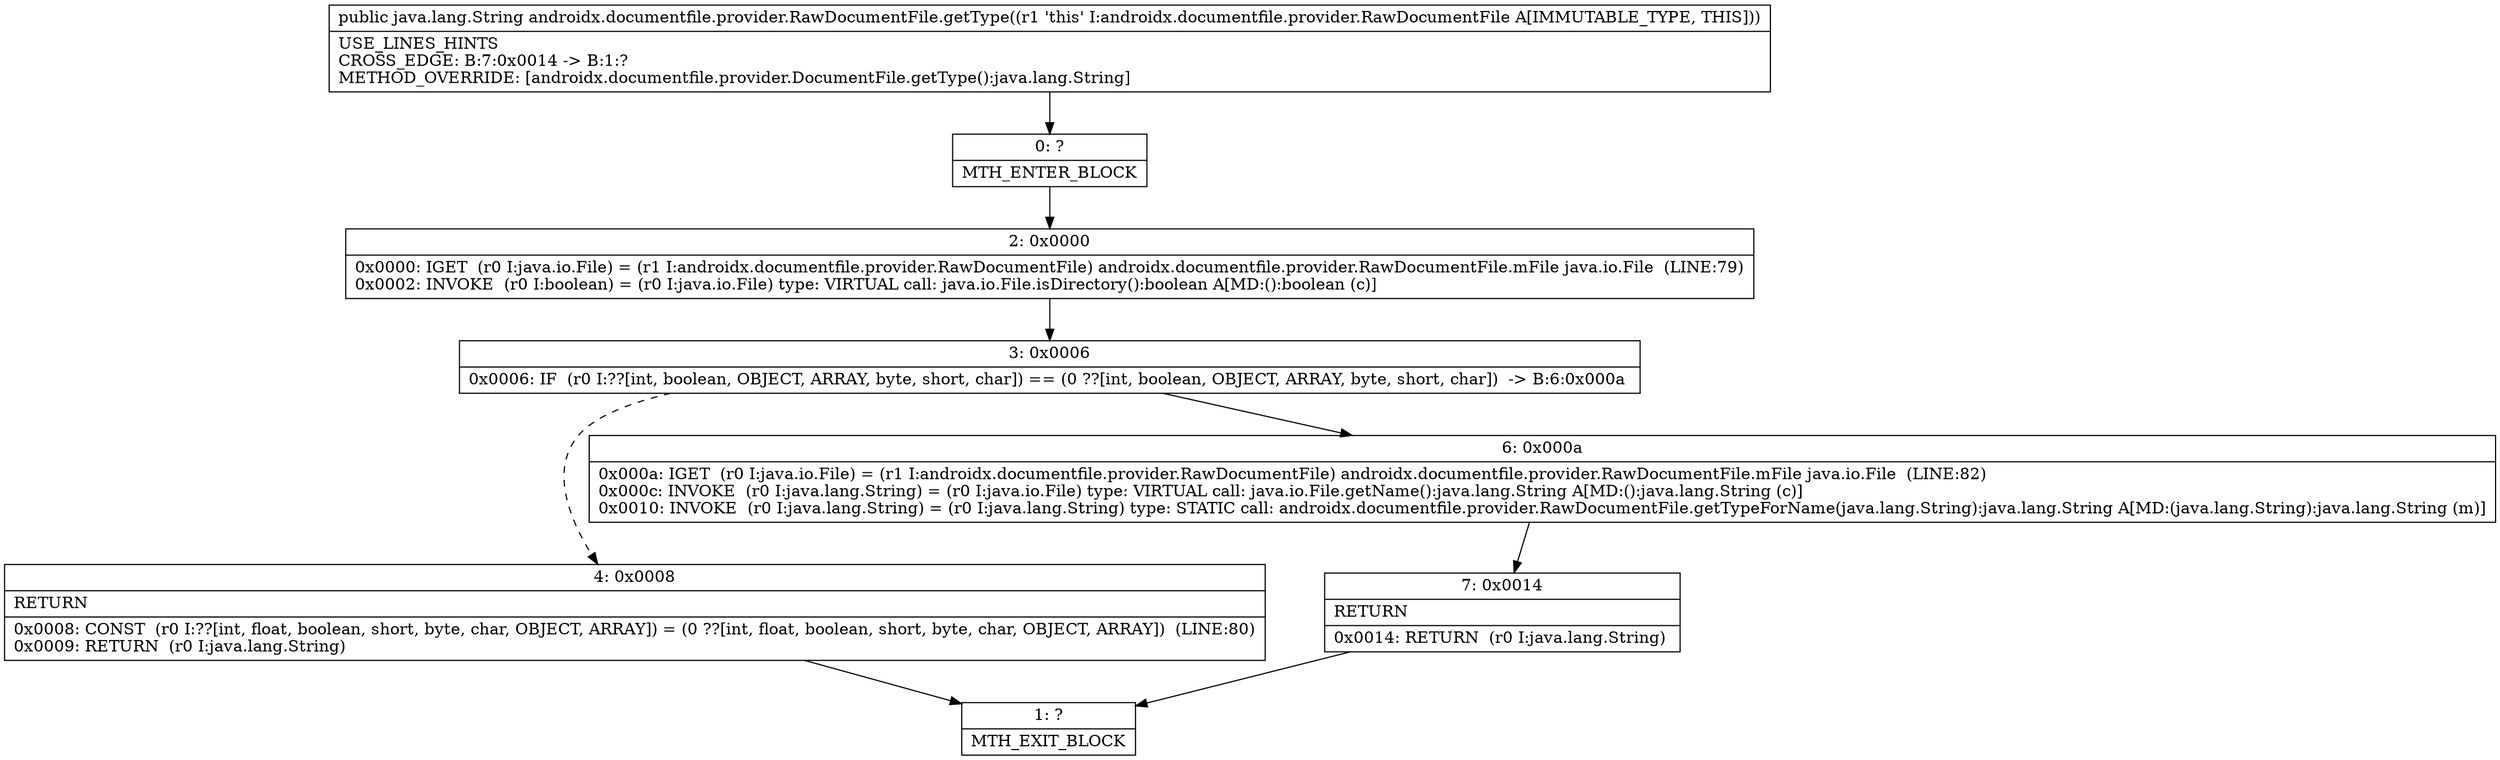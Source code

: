 digraph "CFG forandroidx.documentfile.provider.RawDocumentFile.getType()Ljava\/lang\/String;" {
Node_0 [shape=record,label="{0\:\ ?|MTH_ENTER_BLOCK\l}"];
Node_2 [shape=record,label="{2\:\ 0x0000|0x0000: IGET  (r0 I:java.io.File) = (r1 I:androidx.documentfile.provider.RawDocumentFile) androidx.documentfile.provider.RawDocumentFile.mFile java.io.File  (LINE:79)\l0x0002: INVOKE  (r0 I:boolean) = (r0 I:java.io.File) type: VIRTUAL call: java.io.File.isDirectory():boolean A[MD:():boolean (c)]\l}"];
Node_3 [shape=record,label="{3\:\ 0x0006|0x0006: IF  (r0 I:??[int, boolean, OBJECT, ARRAY, byte, short, char]) == (0 ??[int, boolean, OBJECT, ARRAY, byte, short, char])  \-\> B:6:0x000a \l}"];
Node_4 [shape=record,label="{4\:\ 0x0008|RETURN\l|0x0008: CONST  (r0 I:??[int, float, boolean, short, byte, char, OBJECT, ARRAY]) = (0 ??[int, float, boolean, short, byte, char, OBJECT, ARRAY])  (LINE:80)\l0x0009: RETURN  (r0 I:java.lang.String) \l}"];
Node_1 [shape=record,label="{1\:\ ?|MTH_EXIT_BLOCK\l}"];
Node_6 [shape=record,label="{6\:\ 0x000a|0x000a: IGET  (r0 I:java.io.File) = (r1 I:androidx.documentfile.provider.RawDocumentFile) androidx.documentfile.provider.RawDocumentFile.mFile java.io.File  (LINE:82)\l0x000c: INVOKE  (r0 I:java.lang.String) = (r0 I:java.io.File) type: VIRTUAL call: java.io.File.getName():java.lang.String A[MD:():java.lang.String (c)]\l0x0010: INVOKE  (r0 I:java.lang.String) = (r0 I:java.lang.String) type: STATIC call: androidx.documentfile.provider.RawDocumentFile.getTypeForName(java.lang.String):java.lang.String A[MD:(java.lang.String):java.lang.String (m)]\l}"];
Node_7 [shape=record,label="{7\:\ 0x0014|RETURN\l|0x0014: RETURN  (r0 I:java.lang.String) \l}"];
MethodNode[shape=record,label="{public java.lang.String androidx.documentfile.provider.RawDocumentFile.getType((r1 'this' I:androidx.documentfile.provider.RawDocumentFile A[IMMUTABLE_TYPE, THIS]))  | USE_LINES_HINTS\lCROSS_EDGE: B:7:0x0014 \-\> B:1:?\lMETHOD_OVERRIDE: [androidx.documentfile.provider.DocumentFile.getType():java.lang.String]\l}"];
MethodNode -> Node_0;Node_0 -> Node_2;
Node_2 -> Node_3;
Node_3 -> Node_4[style=dashed];
Node_3 -> Node_6;
Node_4 -> Node_1;
Node_6 -> Node_7;
Node_7 -> Node_1;
}

